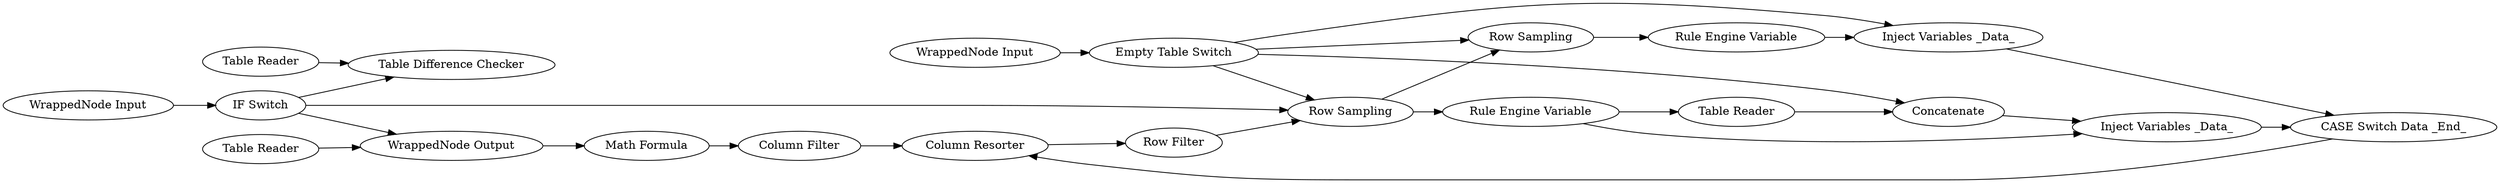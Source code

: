 digraph {
	13 -> 15
	18 -> 13
	4 -> 5
	27 -> 34
	28 -> 15
	25 -> 24
	22 -> 23
	27 -> 38
	43 -> 27
	30 -> 31
	17 -> 38
	13 -> 5
	27 -> 30
	33 -> 34
	17 -> 32
	15 -> 22
	39 -> 30
	13 -> 17
	24 -> 17
	29 -> 25
	38 -> 33
	31 -> 29
	32 -> 39
	23 -> 25
	32 -> 31
	27 -> 17
	34 -> 29
	27 [label="Empty Table Switch"]
	18 [label="WrappedNode Input"]
	32 [label="Rule Engine Variable"]
	17 [label="Row Sampling"]
	24 [label="Row Filter"]
	31 [label="Inject Variables _Data_"]
	15 [label="WrappedNode Output"]
	25 [label="Column Resorter"]
	22 [label="Math Formula"]
	28 [label="Table Reader"]
	23 [label="Column Filter"]
	4 [label="Table Reader"]
	38 [label="Row Sampling"]
	5 [label="Table Difference Checker"]
	43 [label="WrappedNode Input"]
	13 [label="IF Switch"]
	34 [label="Inject Variables _Data_"]
	29 [label="CASE Switch Data _End_"]
	39 [label="Table Reader"]
	33 [label="Rule Engine Variable"]
	30 [label=Concatenate]
	rankdir=LR
}
